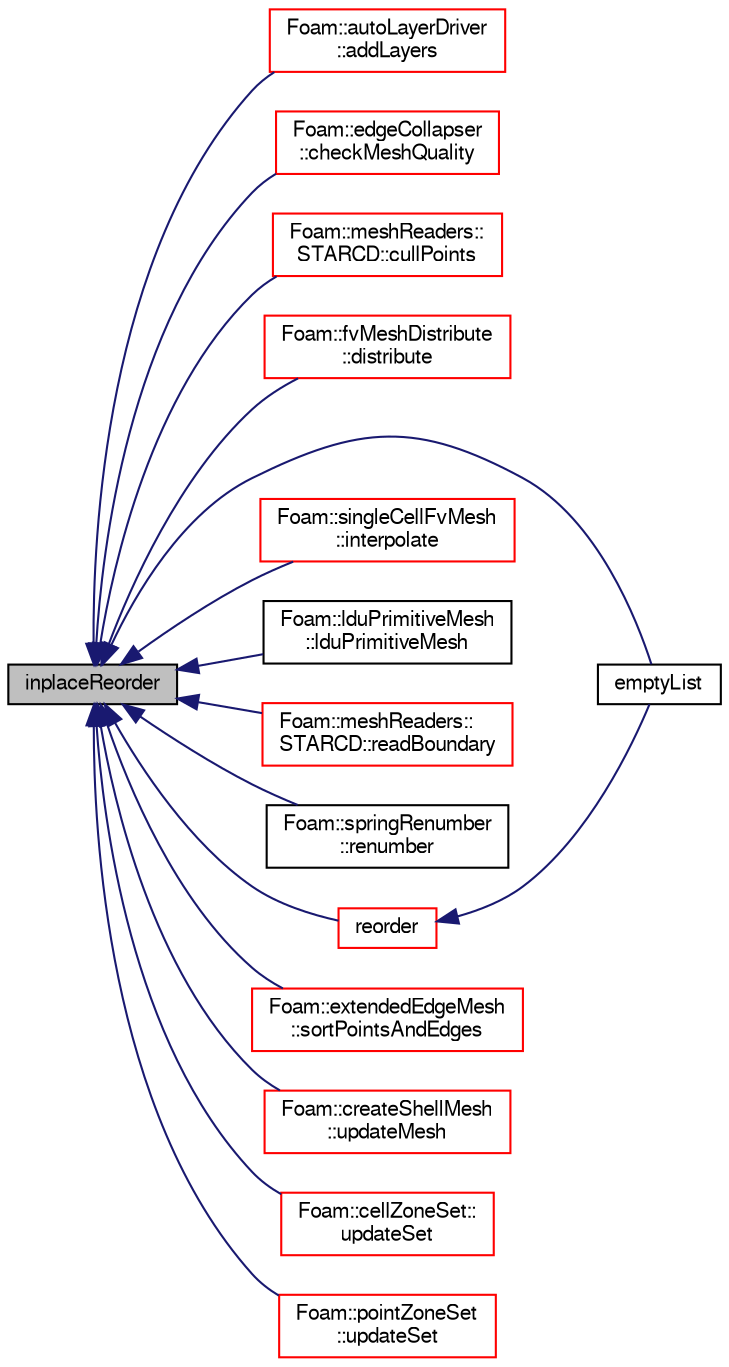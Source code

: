 digraph "inplaceReorder"
{
  bgcolor="transparent";
  edge [fontname="FreeSans",fontsize="10",labelfontname="FreeSans",labelfontsize="10"];
  node [fontname="FreeSans",fontsize="10",shape=record];
  rankdir="LR";
  Node8739 [label="inplaceReorder",height=0.2,width=0.4,color="black", fillcolor="grey75", style="filled", fontcolor="black"];
  Node8739 -> Node8740 [dir="back",color="midnightblue",fontsize="10",style="solid",fontname="FreeSans"];
  Node8740 [label="Foam::autoLayerDriver\l::addLayers",height=0.2,width=0.4,color="red",URL="$a24610.html#a2654851d1ffedc26e8ff1424f7097ba6",tooltip="Add cell layers. "];
  Node8739 -> Node8743 [dir="back",color="midnightblue",fontsize="10",style="solid",fontname="FreeSans"];
  Node8743 [label="Foam::edgeCollapser\l::checkMeshQuality",height=0.2,width=0.4,color="red",URL="$a21642.html#a05c592dbdbe3fcc0728c2595750b5982",tooltip="Check mesh and mark points on faces in error. "];
  Node8739 -> Node8747 [dir="back",color="midnightblue",fontsize="10",style="solid",fontname="FreeSans"];
  Node8747 [label="Foam::meshReaders::\lSTARCD::cullPoints",height=0.2,width=0.4,color="red",URL="$a21334.html#a9cf5a7beabb5d847accad5ac5db12d89",tooltip="Remove unused points. "];
  Node8739 -> Node8749 [dir="back",color="midnightblue",fontsize="10",style="solid",fontname="FreeSans"];
  Node8749 [label="Foam::fvMeshDistribute\l::distribute",height=0.2,width=0.4,color="red",URL="$a21454.html#acb11a389cf765470aea69d37a526cf1f",tooltip="Send cells to neighbours according to distribution. "];
  Node8739 -> Node8759 [dir="back",color="midnightblue",fontsize="10",style="solid",fontname="FreeSans"];
  Node8759 [label="emptyList",height=0.2,width=0.4,color="black",URL="$a21124.html#aac3dd6ff6f51f3841ba88a3adb29e073",tooltip="Return reference to zero-sized list. Compare to List::null() which returns. "];
  Node8739 -> Node8760 [dir="back",color="midnightblue",fontsize="10",style="solid",fontname="FreeSans"];
  Node8760 [label="Foam::singleCellFvMesh\l::interpolate",height=0.2,width=0.4,color="red",URL="$a22874.html#af97d05ec6e72fd577f9913c9bd086797",tooltip="Map volField. Internal field set to average, patch fields straight. "];
  Node8739 -> Node8762 [dir="back",color="midnightblue",fontsize="10",style="solid",fontname="FreeSans"];
  Node8762 [label="Foam::lduPrimitiveMesh\l::lduPrimitiveMesh",height=0.2,width=0.4,color="black",URL="$a27134.html#aeae1eb8af27cafdc116980dd48968d19",tooltip="Construct by combining multiple meshes. The meshes come from. "];
  Node8739 -> Node8763 [dir="back",color="midnightblue",fontsize="10",style="solid",fontname="FreeSans"];
  Node8763 [label="Foam::meshReaders::\lSTARCD::readBoundary",height=0.2,width=0.4,color="red",URL="$a21334.html#aaa5ec51e2b805018e53dda083fdaf762",tooltip="Read boundary (cell/face) definitions. "];
  Node8739 -> Node8764 [dir="back",color="midnightblue",fontsize="10",style="solid",fontname="FreeSans"];
  Node8764 [label="Foam::springRenumber\l::renumber",height=0.2,width=0.4,color="black",URL="$a29218.html#a0c124d0687d8a18ac84af7ebee2989af",tooltip="Return the order in which cells need to be visited, i.e. "];
  Node8739 -> Node8765 [dir="back",color="midnightblue",fontsize="10",style="solid",fontname="FreeSans"];
  Node8765 [label="reorder",height=0.2,width=0.4,color="red",URL="$a21124.html#ac8d3e47c690040e2c833e104a11a1af7",tooltip="Reorder the elements (indices, not values) of a list. "];
  Node8765 -> Node8759 [dir="back",color="midnightblue",fontsize="10",style="solid",fontname="FreeSans"];
  Node8739 -> Node8795 [dir="back",color="midnightblue",fontsize="10",style="solid",fontname="FreeSans"];
  Node8795 [label="Foam::extendedEdgeMesh\l::sortPointsAndEdges",height=0.2,width=0.4,color="red",URL="$a21786.html#a35042787bb1f37f3e2695d3b48e313b0"];
  Node8739 -> Node8804 [dir="back",color="midnightblue",fontsize="10",style="solid",fontname="FreeSans"];
  Node8804 [label="Foam::createShellMesh\l::updateMesh",height=0.2,width=0.4,color="red",URL="$a21442.html#ad57565956fd4064299f4bd3c4eebb1d4",tooltip="Update any locally stored mesh information. "];
  Node8739 -> Node8808 [dir="back",color="midnightblue",fontsize="10",style="solid",fontname="FreeSans"];
  Node8808 [label="Foam::cellZoneSet::\lupdateSet",height=0.2,width=0.4,color="red",URL="$a25442.html#afc9e2e914d3928dd7281d2ac71452052",tooltip="Sort addressing and make cellSet part consistent with addressing. "];
  Node8739 -> Node8820 [dir="back",color="midnightblue",fontsize="10",style="solid",fontname="FreeSans"];
  Node8820 [label="Foam::pointZoneSet\l::updateSet",height=0.2,width=0.4,color="red",URL="$a25458.html#afc9e2e914d3928dd7281d2ac71452052",tooltip="Sort addressing and make pointSet part consistent with addressing. "];
}
